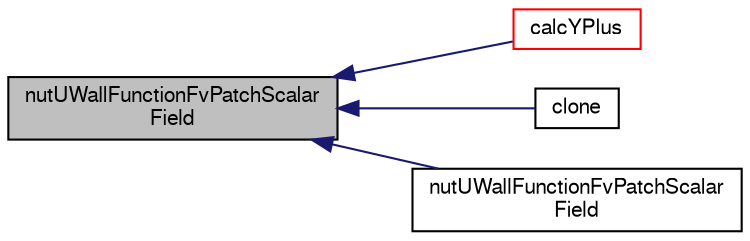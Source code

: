 digraph "nutUWallFunctionFvPatchScalarField"
{
  bgcolor="transparent";
  edge [fontname="FreeSans",fontsize="10",labelfontname="FreeSans",labelfontsize="10"];
  node [fontname="FreeSans",fontsize="10",shape=record];
  rankdir="LR";
  Node1 [label="nutUWallFunctionFvPatchScalar\lField",height=0.2,width=0.4,color="black", fillcolor="grey75", style="filled", fontcolor="black"];
  Node1 -> Node2 [dir="back",color="midnightblue",fontsize="10",style="solid",fontname="FreeSans"];
  Node2 [label="calcYPlus",height=0.2,width=0.4,color="red",URL="$a31286.html#ad8e694d783badd5959d78884358ffb9f",tooltip="Calculate yPLus. "];
  Node1 -> Node6 [dir="back",color="midnightblue",fontsize="10",style="solid",fontname="FreeSans"];
  Node6 [label="clone",height=0.2,width=0.4,color="black",URL="$a31286.html#abeb5f251f04d334f7f18704c9227d8aa",tooltip="Construct and return a clone. "];
  Node1 -> Node7 [dir="back",color="midnightblue",fontsize="10",style="solid",fontname="FreeSans"];
  Node7 [label="nutUWallFunctionFvPatchScalar\lField",height=0.2,width=0.4,color="black",URL="$a31286.html#af000db62123eb72c8b8fc93761e2ecac",tooltip="Construct by mapping given. "];
}

